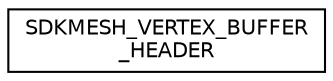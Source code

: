 digraph "Graphical Class Hierarchy"
{
  edge [fontname="Helvetica",fontsize="10",labelfontname="Helvetica",labelfontsize="10"];
  node [fontname="Helvetica",fontsize="10",shape=record];
  rankdir="LR";
  Node1 [label="SDKMESH_VERTEX_BUFFER\l_HEADER",height=0.2,width=0.4,color="black", fillcolor="white", style="filled",URL="$struct_s_d_k_m_e_s_h___v_e_r_t_e_x___b_u_f_f_e_r___h_e_a_d_e_r.html"];
}
